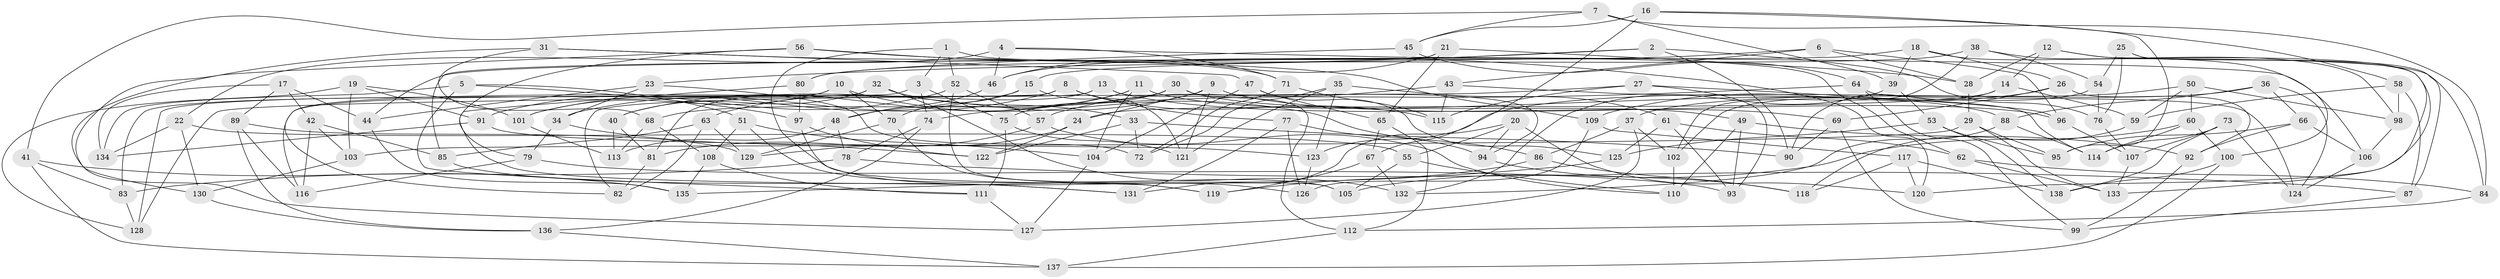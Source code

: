 // Generated by graph-tools (version 1.1) at 2025/16/03/09/25 04:16:25]
// undirected, 138 vertices, 276 edges
graph export_dot {
graph [start="1"]
  node [color=gray90,style=filled];
  1;
  2;
  3;
  4;
  5;
  6;
  7;
  8;
  9;
  10;
  11;
  12;
  13;
  14;
  15;
  16;
  17;
  18;
  19;
  20;
  21;
  22;
  23;
  24;
  25;
  26;
  27;
  28;
  29;
  30;
  31;
  32;
  33;
  34;
  35;
  36;
  37;
  38;
  39;
  40;
  41;
  42;
  43;
  44;
  45;
  46;
  47;
  48;
  49;
  50;
  51;
  52;
  53;
  54;
  55;
  56;
  57;
  58;
  59;
  60;
  61;
  62;
  63;
  64;
  65;
  66;
  67;
  68;
  69;
  70;
  71;
  72;
  73;
  74;
  75;
  76;
  77;
  78;
  79;
  80;
  81;
  82;
  83;
  84;
  85;
  86;
  87;
  88;
  89;
  90;
  91;
  92;
  93;
  94;
  95;
  96;
  97;
  98;
  99;
  100;
  101;
  102;
  103;
  104;
  105;
  106;
  107;
  108;
  109;
  110;
  111;
  112;
  113;
  114;
  115;
  116;
  117;
  118;
  119;
  120;
  121;
  122;
  123;
  124;
  125;
  126;
  127;
  128;
  129;
  130;
  131;
  132;
  133;
  134;
  135;
  136;
  137;
  138;
  1 -- 62;
  1 -- 3;
  1 -- 52;
  1 -- 126;
  2 -- 23;
  2 -- 76;
  2 -- 46;
  2 -- 90;
  3 -- 75;
  3 -- 82;
  3 -- 74;
  4 -- 22;
  4 -- 46;
  4 -- 71;
  4 -- 106;
  5 -- 111;
  5 -- 97;
  5 -- 134;
  5 -- 51;
  6 -- 96;
  6 -- 28;
  6 -- 15;
  6 -- 43;
  7 -- 84;
  7 -- 41;
  7 -- 45;
  7 -- 39;
  8 -- 77;
  8 -- 82;
  8 -- 34;
  8 -- 115;
  9 -- 63;
  9 -- 24;
  9 -- 121;
  9 -- 96;
  10 -- 101;
  10 -- 83;
  10 -- 70;
  10 -- 86;
  11 -- 48;
  11 -- 88;
  11 -- 104;
  11 -- 40;
  12 -- 28;
  12 -- 84;
  12 -- 14;
  12 -- 133;
  13 -- 69;
  13 -- 116;
  13 -- 81;
  13 -- 94;
  14 -- 59;
  14 -- 24;
  14 -- 90;
  15 -- 70;
  15 -- 121;
  15 -- 101;
  16 -- 58;
  16 -- 67;
  16 -- 45;
  16 -- 95;
  17 -- 42;
  17 -- 44;
  17 -- 89;
  17 -- 134;
  18 -- 26;
  18 -- 100;
  18 -- 39;
  18 -- 44;
  19 -- 128;
  19 -- 103;
  19 -- 101;
  19 -- 91;
  20 -- 94;
  20 -- 120;
  20 -- 131;
  20 -- 55;
  21 -- 85;
  21 -- 28;
  21 -- 65;
  21 -- 46;
  22 -- 55;
  22 -- 130;
  22 -- 134;
  23 -- 34;
  23 -- 44;
  23 -- 72;
  24 -- 129;
  24 -- 122;
  25 -- 87;
  25 -- 76;
  25 -- 120;
  25 -- 54;
  26 -- 69;
  26 -- 92;
  26 -- 109;
  27 -- 93;
  27 -- 96;
  27 -- 115;
  27 -- 128;
  28 -- 29;
  29 -- 95;
  29 -- 103;
  29 -- 133;
  30 -- 75;
  30 -- 112;
  30 -- 49;
  30 -- 68;
  31 -- 109;
  31 -- 68;
  31 -- 127;
  31 -- 47;
  32 -- 33;
  32 -- 132;
  32 -- 128;
  32 -- 40;
  33 -- 90;
  33 -- 72;
  33 -- 122;
  34 -- 79;
  34 -- 122;
  35 -- 61;
  35 -- 72;
  35 -- 121;
  35 -- 123;
  36 -- 88;
  36 -- 37;
  36 -- 124;
  36 -- 66;
  37 -- 86;
  37 -- 102;
  37 -- 127;
  38 -- 98;
  38 -- 102;
  38 -- 80;
  38 -- 54;
  39 -- 53;
  39 -- 132;
  40 -- 113;
  40 -- 81;
  41 -- 137;
  41 -- 83;
  41 -- 135;
  42 -- 116;
  42 -- 85;
  42 -- 103;
  43 -- 115;
  43 -- 57;
  43 -- 114;
  44 -- 135;
  45 -- 64;
  45 -- 80;
  46 -- 48;
  47 -- 125;
  47 -- 65;
  47 -- 104;
  48 -- 78;
  48 -- 113;
  49 -- 110;
  49 -- 93;
  49 -- 92;
  50 -- 123;
  50 -- 60;
  50 -- 59;
  50 -- 98;
  51 -- 119;
  51 -- 104;
  51 -- 108;
  52 -- 91;
  52 -- 57;
  52 -- 105;
  53 -- 138;
  53 -- 125;
  53 -- 95;
  54 -- 102;
  54 -- 76;
  55 -- 110;
  55 -- 105;
  56 -- 71;
  56 -- 130;
  56 -- 120;
  56 -- 79;
  57 -- 81;
  57 -- 110;
  58 -- 87;
  58 -- 59;
  58 -- 98;
  59 -- 118;
  60 -- 105;
  60 -- 114;
  60 -- 100;
  61 -- 125;
  61 -- 93;
  61 -- 62;
  62 -- 133;
  62 -- 84;
  63 -- 129;
  63 -- 82;
  63 -- 85;
  64 -- 74;
  64 -- 99;
  64 -- 124;
  65 -- 67;
  65 -- 112;
  66 -- 92;
  66 -- 95;
  66 -- 106;
  67 -- 132;
  67 -- 119;
  68 -- 113;
  68 -- 108;
  69 -- 99;
  69 -- 90;
  70 -- 129;
  70 -- 105;
  71 -- 72;
  71 -- 115;
  73 -- 138;
  73 -- 114;
  73 -- 107;
  73 -- 124;
  74 -- 136;
  74 -- 78;
  75 -- 111;
  75 -- 121;
  76 -- 107;
  77 -- 94;
  77 -- 126;
  77 -- 131;
  78 -- 83;
  78 -- 87;
  79 -- 93;
  79 -- 116;
  80 -- 131;
  80 -- 97;
  81 -- 82;
  83 -- 128;
  84 -- 112;
  85 -- 131;
  86 -- 119;
  86 -- 118;
  87 -- 99;
  88 -- 114;
  88 -- 132;
  89 -- 136;
  89 -- 129;
  89 -- 116;
  91 -- 123;
  91 -- 134;
  92 -- 99;
  94 -- 118;
  96 -- 107;
  97 -- 119;
  97 -- 122;
  98 -- 106;
  100 -- 138;
  100 -- 137;
  101 -- 113;
  102 -- 110;
  103 -- 130;
  104 -- 127;
  106 -- 124;
  107 -- 133;
  108 -- 111;
  108 -- 135;
  109 -- 126;
  109 -- 117;
  111 -- 127;
  112 -- 137;
  117 -- 138;
  117 -- 118;
  117 -- 120;
  123 -- 126;
  125 -- 135;
  130 -- 136;
  136 -- 137;
}
